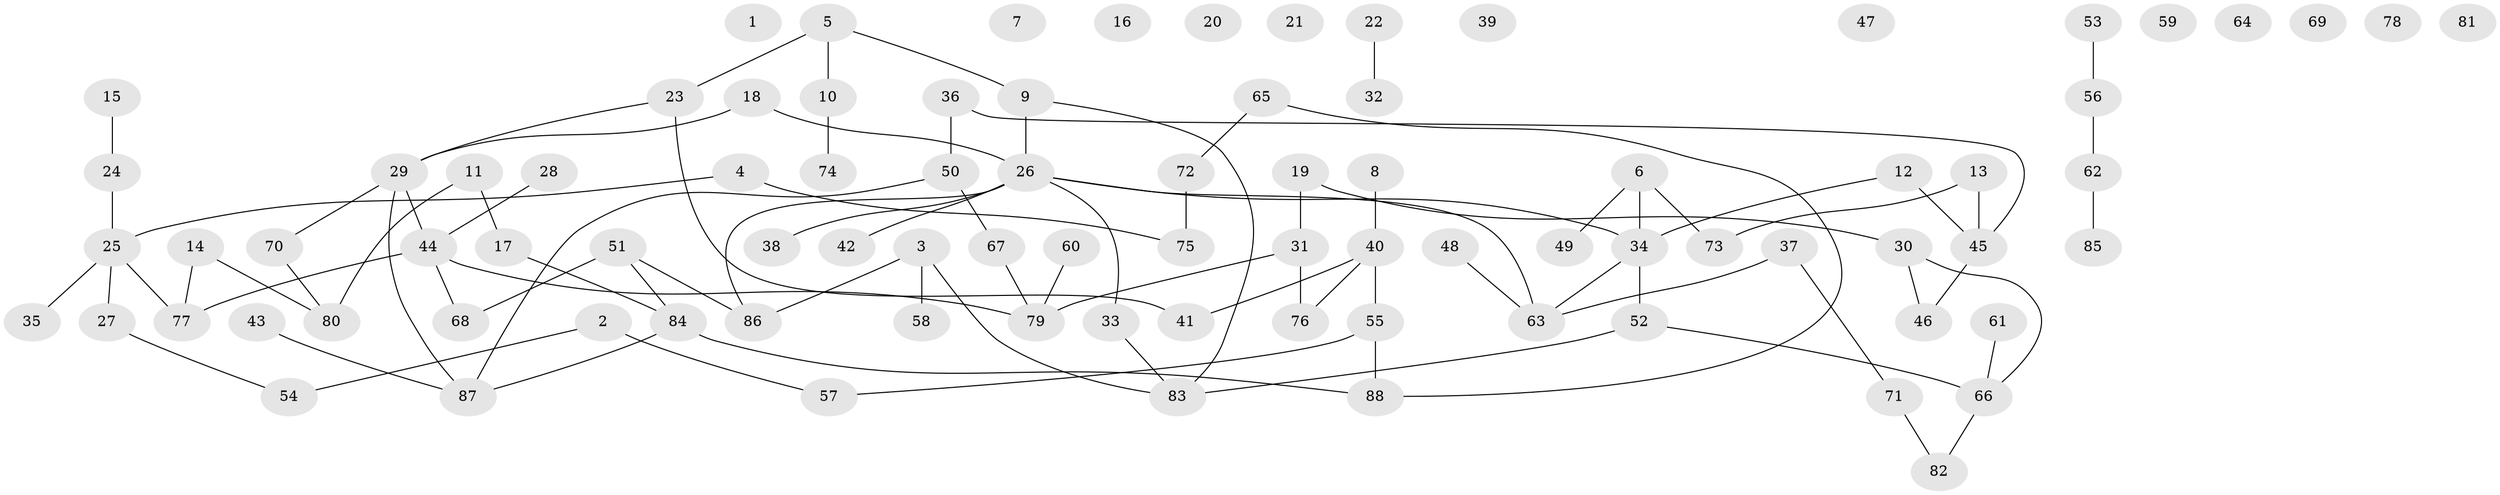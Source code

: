 // Generated by graph-tools (version 1.1) at 2025/00/03/09/25 03:00:49]
// undirected, 88 vertices, 92 edges
graph export_dot {
graph [start="1"]
  node [color=gray90,style=filled];
  1;
  2;
  3;
  4;
  5;
  6;
  7;
  8;
  9;
  10;
  11;
  12;
  13;
  14;
  15;
  16;
  17;
  18;
  19;
  20;
  21;
  22;
  23;
  24;
  25;
  26;
  27;
  28;
  29;
  30;
  31;
  32;
  33;
  34;
  35;
  36;
  37;
  38;
  39;
  40;
  41;
  42;
  43;
  44;
  45;
  46;
  47;
  48;
  49;
  50;
  51;
  52;
  53;
  54;
  55;
  56;
  57;
  58;
  59;
  60;
  61;
  62;
  63;
  64;
  65;
  66;
  67;
  68;
  69;
  70;
  71;
  72;
  73;
  74;
  75;
  76;
  77;
  78;
  79;
  80;
  81;
  82;
  83;
  84;
  85;
  86;
  87;
  88;
  2 -- 54;
  2 -- 57;
  3 -- 58;
  3 -- 83;
  3 -- 86;
  4 -- 25;
  4 -- 75;
  5 -- 9;
  5 -- 10;
  5 -- 23;
  6 -- 34;
  6 -- 49;
  6 -- 73;
  8 -- 40;
  9 -- 26;
  9 -- 83;
  10 -- 74;
  11 -- 17;
  11 -- 80;
  12 -- 34;
  12 -- 45;
  13 -- 45;
  13 -- 73;
  14 -- 77;
  14 -- 80;
  15 -- 24;
  17 -- 84;
  18 -- 26;
  18 -- 29;
  19 -- 30;
  19 -- 31;
  22 -- 32;
  23 -- 29;
  23 -- 41;
  24 -- 25;
  25 -- 27;
  25 -- 35;
  25 -- 77;
  26 -- 33;
  26 -- 34;
  26 -- 38;
  26 -- 42;
  26 -- 63;
  26 -- 86;
  27 -- 54;
  28 -- 44;
  29 -- 44;
  29 -- 70;
  29 -- 87;
  30 -- 46;
  30 -- 66;
  31 -- 76;
  31 -- 79;
  33 -- 83;
  34 -- 52;
  34 -- 63;
  36 -- 45;
  36 -- 50;
  37 -- 63;
  37 -- 71;
  40 -- 41;
  40 -- 55;
  40 -- 76;
  43 -- 87;
  44 -- 68;
  44 -- 77;
  44 -- 79;
  45 -- 46;
  48 -- 63;
  50 -- 67;
  50 -- 87;
  51 -- 68;
  51 -- 84;
  51 -- 86;
  52 -- 66;
  52 -- 83;
  53 -- 56;
  55 -- 57;
  55 -- 88;
  56 -- 62;
  60 -- 79;
  61 -- 66;
  62 -- 85;
  65 -- 72;
  65 -- 88;
  66 -- 82;
  67 -- 79;
  70 -- 80;
  71 -- 82;
  72 -- 75;
  84 -- 87;
  84 -- 88;
}
